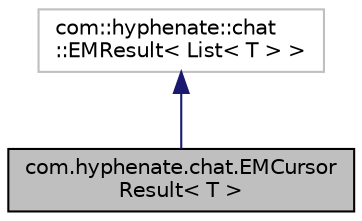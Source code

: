 digraph "com.hyphenate.chat.EMCursorResult&lt; T &gt;"
{
  edge [fontname="Helvetica",fontsize="10",labelfontname="Helvetica",labelfontsize="10"];
  node [fontname="Helvetica",fontsize="10",shape=record];
  Node1 [label="com.hyphenate.chat.EMCursor\lResult\< T \>",height=0.2,width=0.4,color="black", fillcolor="grey75", style="filled", fontcolor="black"];
  Node2 -> Node1 [dir="back",color="midnightblue",fontsize="10",style="solid",fontname="Helvetica"];
  Node2 [label="com::hyphenate::chat\l::EMResult\< List\< T \> \>",height=0.2,width=0.4,color="grey75", fillcolor="white", style="filled"];
}
